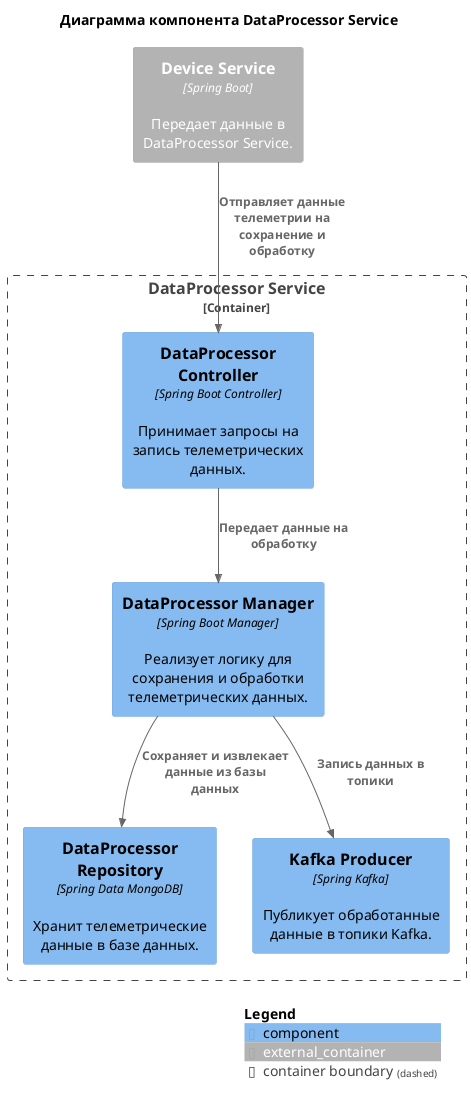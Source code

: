 @startuml
!include <C4/C4_Component>

title Диаграмма компонента DataProcessor Service

Container_Boundary(dataServiceContainer, "DataProcessor Service") {

    Component(dataController, "DataProcessor Controller", "Spring Boot Controller", "Принимает запросы на запись телеметрических данных.")
    Component(dataManager, "DataProcessor Manager", "Spring Boot Manager", "Реализует логику для сохранения и обработки телеметрических данных.")
    Component(dataRepository, "DataProcessor Repository", "Spring Data MongoDB", "Хранит телеметрические данные в базе данных.")
    Component(kafkaProducer, "Kafka Producer", "Spring Kafka", "Публикует обработанные данные в топики Kafka.")

    Rel(dataManager, dataRepository, "Сохраняет и извлекает данные из базы данных")
    Rel(dataManager, kafkaProducer, "Запись данных в топики")
}

Container_Ext(deviceService, "Device Service", "Spring Boot", "Передает данные в DataProcessor Service.")

Rel(deviceService, dataController, "Отправляет данные телеметрии на сохранение и обработку")
Rel(dataController, dataManager, "Передает данные на обработку")

SHOW_LEGEND()
@enduml
